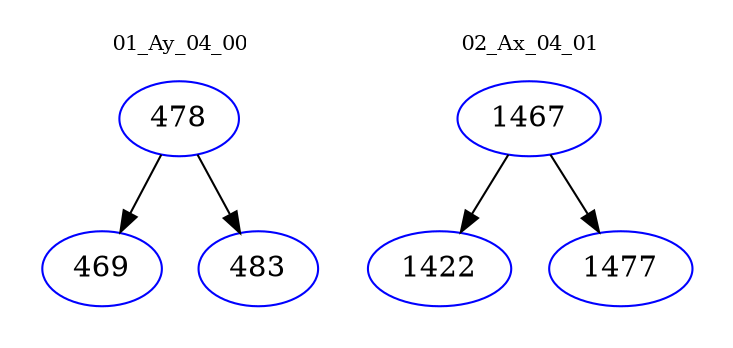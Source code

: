 digraph{
subgraph cluster_0 {
color = white
label = "01_Ay_04_00";
fontsize=10;
T0_478 [label="478", color="blue"]
T0_478 -> T0_469 [color="black"]
T0_469 [label="469", color="blue"]
T0_478 -> T0_483 [color="black"]
T0_483 [label="483", color="blue"]
}
subgraph cluster_1 {
color = white
label = "02_Ax_04_01";
fontsize=10;
T1_1467 [label="1467", color="blue"]
T1_1467 -> T1_1422 [color="black"]
T1_1422 [label="1422", color="blue"]
T1_1467 -> T1_1477 [color="black"]
T1_1477 [label="1477", color="blue"]
}
}
